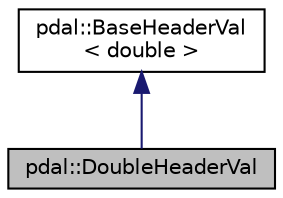 digraph "pdal::DoubleHeaderVal"
{
  edge [fontname="Helvetica",fontsize="10",labelfontname="Helvetica",labelfontsize="10"];
  node [fontname="Helvetica",fontsize="10",shape=record];
  Node1 [label="pdal::DoubleHeaderVal",height=0.2,width=0.4,color="black", fillcolor="grey75", style="filled", fontcolor="black"];
  Node2 -> Node1 [dir="back",color="midnightblue",fontsize="10",style="solid",fontname="Helvetica"];
  Node2 [label="pdal::BaseHeaderVal\l\< double \>",height=0.2,width=0.4,color="black", fillcolor="white", style="filled",URL="$classpdal_1_1BaseHeaderVal.html"];
}
